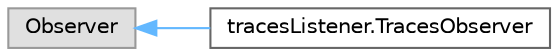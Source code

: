digraph "Graphical Class Hierarchy"
{
 // LATEX_PDF_SIZE
  bgcolor="transparent";
  edge [fontname=Helvetica,fontsize=10,labelfontname=Helvetica,labelfontsize=10];
  node [fontname=Helvetica,fontsize=10,shape=box,height=0.2,width=0.4];
  rankdir="LR";
  Node0 [id="Node000000",label="Observer",height=0.2,width=0.4,color="grey60", fillcolor="#E0E0E0", style="filled",tooltip=" "];
  Node0 -> Node1 [id="edge73_Node000000_Node000001",dir="back",color="steelblue1",style="solid",tooltip=" "];
  Node1 [id="Node000001",label="tracesListener.TracesObserver",height=0.2,width=0.4,color="grey40", fillcolor="white", style="filled",URL="$classtraces_listener_1_1_traces_observer.html",tooltip=" "];
}
